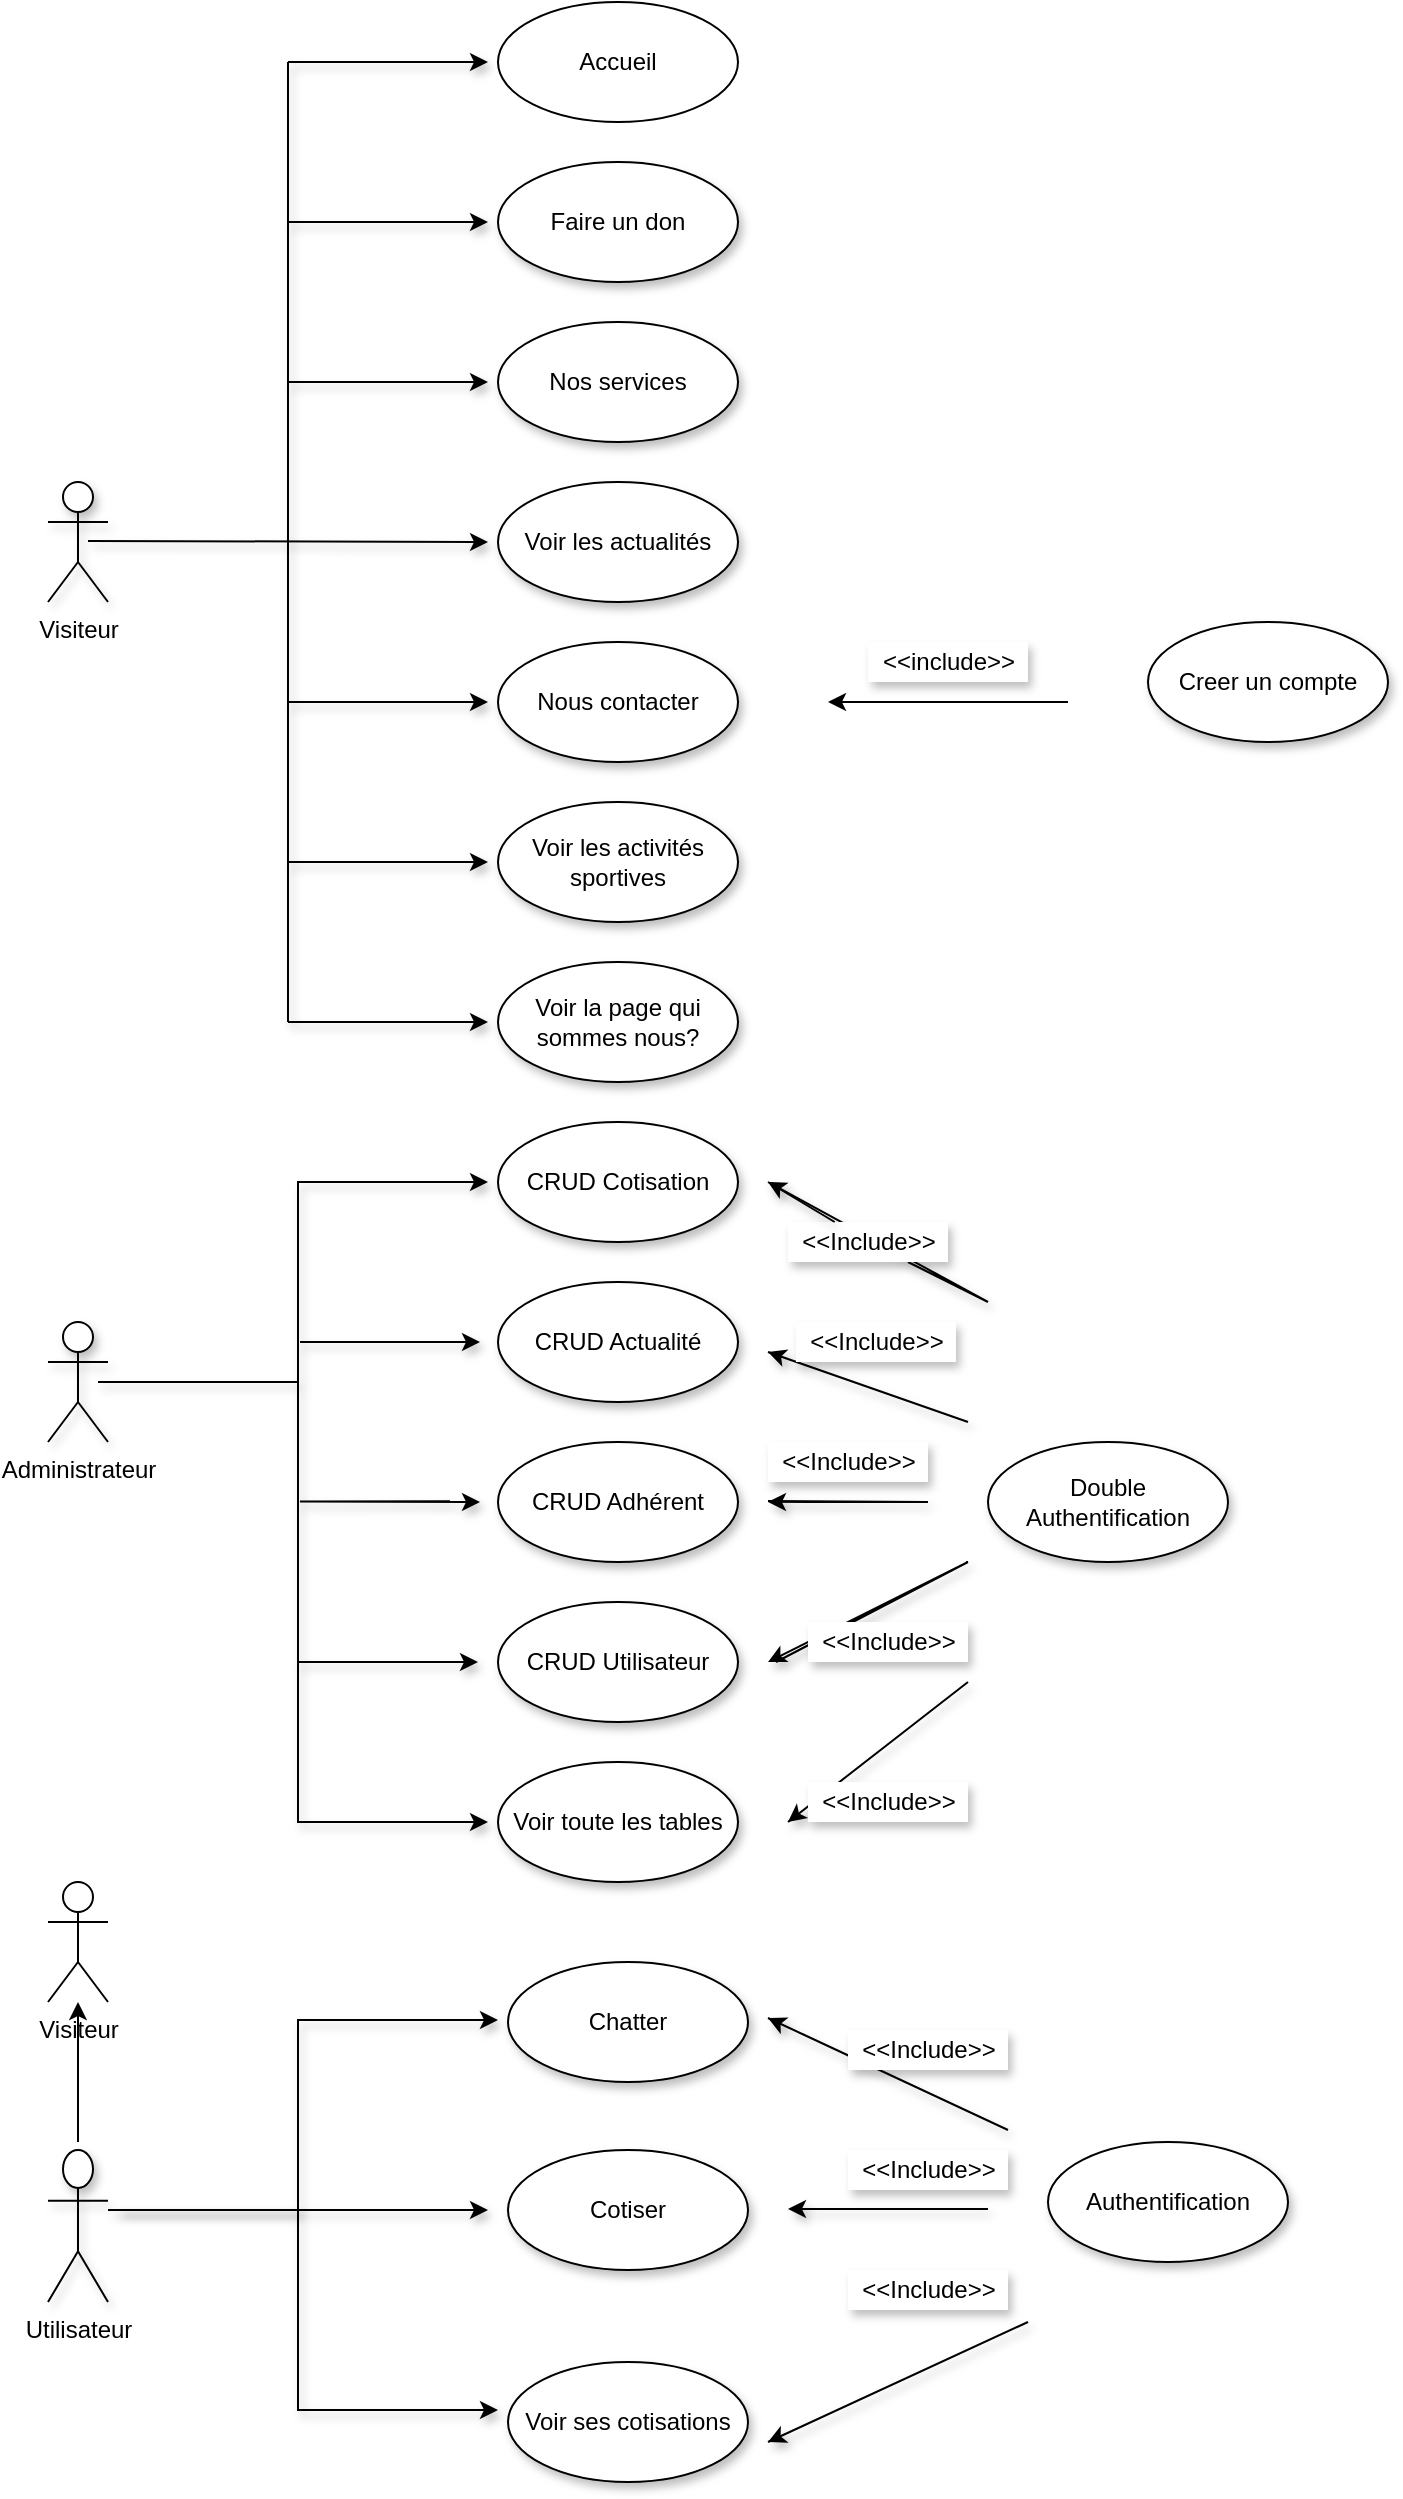 <mxfile version="16.5.1" type="device"><diagram id="dFCkiOGBs1B5Hm_tLx4y" name="Page-1"><mxGraphModel dx="1108" dy="1722" grid="1" gridSize="10" guides="1" tooltips="1" connect="1" arrows="1" fold="1" page="1" pageScale="1" pageWidth="827" pageHeight="1169" math="0" shadow="0"><root><mxCell id="0"/><mxCell id="1" parent="0"/><mxCell id="q-kr7QZOo0BDy8DHgg0N-132" value="&lt;span&gt;Accueil&lt;/span&gt;" style="ellipse;whiteSpace=wrap;html=1;fillColor=#FFFFFF;" parent="1" vertex="1"><mxGeometry x="265" y="-470" width="120" height="60" as="geometry"/></mxCell><mxCell id="q-kr7QZOo0BDy8DHgg0N-2" style="edgeStyle=orthogonalEdgeStyle;rounded=0;orthogonalLoop=1;jettySize=auto;html=1;fillColor=#FFFFFF;shadow=1;" parent="1" edge="1"><mxGeometry relative="1" as="geometry"><mxPoint x="65" y="220" as="sourcePoint"/><mxPoint x="260" y="120" as="targetPoint"/><Array as="points"><mxPoint x="165" y="220"/><mxPoint x="165" y="120"/></Array></mxGeometry></mxCell><mxCell id="q-kr7QZOo0BDy8DHgg0N-3" style="edgeStyle=orthogonalEdgeStyle;rounded=0;orthogonalLoop=1;jettySize=auto;html=1;fillColor=#FFFFFF;shadow=1;" parent="1" edge="1"><mxGeometry relative="1" as="geometry"><mxPoint x="166" y="200" as="sourcePoint"/><mxPoint x="256" y="200" as="targetPoint"/><Array as="points"><mxPoint x="256" y="199.88"/></Array></mxGeometry></mxCell><mxCell id="q-kr7QZOo0BDy8DHgg0N-4" style="edgeStyle=orthogonalEdgeStyle;rounded=0;orthogonalLoop=1;jettySize=auto;html=1;fillColor=#FFFFFF;shadow=1;" parent="1" edge="1"><mxGeometry relative="1" as="geometry"><mxPoint x="240.97" y="279.66" as="sourcePoint"/><mxPoint x="256" y="280" as="targetPoint"/><Array as="points"><mxPoint x="165.97" y="279.66"/><mxPoint x="370.97" y="279.66"/></Array></mxGeometry></mxCell><mxCell id="q-kr7QZOo0BDy8DHgg0N-5" style="edgeStyle=orthogonalEdgeStyle;rounded=0;orthogonalLoop=1;jettySize=auto;html=1;entryX=0;entryY=0.5;entryDx=0;entryDy=0;fillColor=#FFFFFF;shadow=1;" parent="1" edge="1"><mxGeometry relative="1" as="geometry"><mxPoint x="165" y="220" as="sourcePoint"/><mxPoint x="260.0" y="440" as="targetPoint"/><Array as="points"><mxPoint x="165" y="440"/></Array></mxGeometry></mxCell><mxCell id="q-kr7QZOo0BDy8DHgg0N-6" value="&lt;font style=&quot;vertical-align: inherit&quot;&gt;&lt;font style=&quot;vertical-align: inherit&quot;&gt;Administrateur&lt;/font&gt;&lt;/font&gt;" style="shape=umlActor;verticalLabelPosition=bottom;verticalAlign=top;html=1;outlineConnect=0;fillColor=#FFFFFF;shadow=1;" parent="1" vertex="1"><mxGeometry x="40" y="190" width="30" height="60" as="geometry"/></mxCell><mxCell id="q-kr7QZOo0BDy8DHgg0N-7" style="edgeStyle=orthogonalEdgeStyle;rounded=0;orthogonalLoop=1;jettySize=auto;html=1;entryX=0;entryY=0.5;entryDx=0;entryDy=0;fillColor=#FFFFFF;shadow=1;" parent="1" edge="1"><mxGeometry relative="1" as="geometry"><mxPoint x="75" y="634" as="sourcePoint"/><mxPoint x="265.0" y="539" as="targetPoint"/><Array as="points"><mxPoint x="165" y="634"/><mxPoint x="165" y="539"/></Array></mxGeometry></mxCell><mxCell id="q-kr7QZOo0BDy8DHgg0N-8" style="edgeStyle=orthogonalEdgeStyle;rounded=0;orthogonalLoop=1;jettySize=auto;html=1;fillColor=#FFFFFF;shadow=1;" parent="1" source="q-kr7QZOo0BDy8DHgg0N-10" edge="1"><mxGeometry relative="1" as="geometry"><mxPoint x="260" y="634" as="targetPoint"/><Array as="points"><mxPoint x="110" y="634"/><mxPoint x="110" y="634"/></Array></mxGeometry></mxCell><mxCell id="q-kr7QZOo0BDy8DHgg0N-9" style="edgeStyle=orthogonalEdgeStyle;rounded=0;orthogonalLoop=1;jettySize=auto;html=1;entryX=0;entryY=0.5;entryDx=0;entryDy=0;fillColor=#FFFFFF;shadow=1;" parent="1" edge="1"><mxGeometry relative="1" as="geometry"><mxPoint x="75" y="634" as="sourcePoint"/><mxPoint x="265.0" y="734" as="targetPoint"/><Array as="points"><mxPoint x="165" y="634"/><mxPoint x="165" y="734"/></Array></mxGeometry></mxCell><mxCell id="q-kr7QZOo0BDy8DHgg0N-10" value="&lt;font style=&quot;vertical-align: inherit&quot;&gt;&lt;font style=&quot;vertical-align: inherit&quot;&gt;Utilisateur&lt;/font&gt;&lt;/font&gt;" style="shape=umlActor;verticalLabelPosition=bottom;verticalAlign=top;html=1;outlineConnect=0;fillColor=#FFFFFF;shadow=1;" parent="1" vertex="1"><mxGeometry x="40" y="604" width="30" height="76" as="geometry"/></mxCell><mxCell id="q-kr7QZOo0BDy8DHgg0N-119" value="" style="endArrow=classic;html=1;rounded=0;fillColor=#FFFFFF;shadow=1;" parent="1" edge="1"><mxGeometry width="50" height="50" relative="1" as="geometry"><mxPoint x="400" y="538" as="sourcePoint"/><mxPoint x="400" y="538" as="targetPoint"/><Array as="points"><mxPoint x="520" y="594"/></Array></mxGeometry></mxCell><mxCell id="q-kr7QZOo0BDy8DHgg0N-120" value="" style="endArrow=classic;html=1;rounded=0;fillColor=#FFFFFF;shadow=1;" parent="1" edge="1"><mxGeometry width="50" height="50" relative="1" as="geometry"><mxPoint x="400" y="750" as="sourcePoint"/><mxPoint x="400" y="750" as="targetPoint"/><Array as="points"><mxPoint x="530" y="690"/></Array></mxGeometry></mxCell><mxCell id="q-kr7QZOo0BDy8DHgg0N-122" value="" style="endArrow=classic;html=1;rounded=0;fillColor=#FFFFFF;shadow=1;" parent="1" edge="1"><mxGeometry width="50" height="50" relative="1" as="geometry"><mxPoint x="510" y="633.5" as="sourcePoint"/><mxPoint x="410" y="633.5" as="targetPoint"/></mxGeometry></mxCell><mxCell id="q-kr7QZOo0BDy8DHgg0N-124" value="&amp;lt;&amp;lt;Include&amp;gt;&amp;gt;" style="text;html=1;align=center;verticalAlign=middle;resizable=0;points=[];autosize=1;strokeColor=none;fillColor=#FFFFFF;shadow=1;" parent="1" vertex="1"><mxGeometry x="440" y="544" width="80" height="20" as="geometry"/></mxCell><mxCell id="q-kr7QZOo0BDy8DHgg0N-125" value="&amp;lt;&amp;lt;Include&amp;gt;&amp;gt;" style="text;html=1;align=center;verticalAlign=middle;resizable=0;points=[];autosize=1;strokeColor=none;fillColor=#FFFFFF;shadow=1;" parent="1" vertex="1"><mxGeometry x="440" y="604" width="80" height="20" as="geometry"/></mxCell><mxCell id="q-kr7QZOo0BDy8DHgg0N-127" value="&amp;lt;&amp;lt;Include&amp;gt;&amp;gt;" style="text;html=1;align=center;verticalAlign=middle;resizable=0;points=[];autosize=1;strokeColor=none;fillColor=#FFFFFF;shadow=1;" parent="1" vertex="1"><mxGeometry x="440" y="664" width="80" height="20" as="geometry"/></mxCell><mxCell id="q-kr7QZOo0BDy8DHgg0N-141" value="&lt;span&gt;CRUD Cotisation&lt;/span&gt;" style="ellipse;whiteSpace=wrap;html=1;fillColor=#FFFFFF;shadow=1;" parent="1" vertex="1"><mxGeometry x="265" y="90" width="120" height="60" as="geometry"/></mxCell><mxCell id="q-kr7QZOo0BDy8DHgg0N-142" value="&lt;span&gt;CRUD Actualité&lt;/span&gt;" style="ellipse;whiteSpace=wrap;html=1;fillColor=#FFFFFF;shadow=1;" parent="1" vertex="1"><mxGeometry x="265" y="170" width="120" height="60" as="geometry"/></mxCell><mxCell id="q-kr7QZOo0BDy8DHgg0N-143" value="&lt;span&gt;CRUD Adhérent&lt;/span&gt;" style="ellipse;whiteSpace=wrap;html=1;fillColor=#FFFFFF;shadow=1;" parent="1" vertex="1"><mxGeometry x="265" y="250" width="120" height="60" as="geometry"/></mxCell><mxCell id="q-kr7QZOo0BDy8DHgg0N-146" value="" style="endArrow=classic;html=1;rounded=0;fillColor=#FFFFFF;shadow=1;" parent="1" edge="1"><mxGeometry width="50" height="50" relative="1" as="geometry"><mxPoint x="165" y="360" as="sourcePoint"/><mxPoint x="255" y="360" as="targetPoint"/></mxGeometry></mxCell><mxCell id="q-kr7QZOo0BDy8DHgg0N-147" value="&lt;span&gt;CRUD Utilisateur&lt;/span&gt;" style="ellipse;whiteSpace=wrap;html=1;fillColor=#FFFFFF;shadow=1;" parent="1" vertex="1"><mxGeometry x="265" y="330" width="120" height="60" as="geometry"/></mxCell><mxCell id="q-kr7QZOo0BDy8DHgg0N-149" value="Voir toute les tables" style="ellipse;whiteSpace=wrap;html=1;fillColor=#FFFFFF;shadow=1;" parent="1" vertex="1"><mxGeometry x="265" y="410" width="120" height="60" as="geometry"/></mxCell><mxCell id="q-kr7QZOo0BDy8DHgg0N-150" value="&lt;span&gt;Double Authentification&lt;/span&gt;" style="ellipse;whiteSpace=wrap;html=1;fillColor=#FFFFFF;shadow=1;" parent="1" vertex="1"><mxGeometry x="510" y="250" width="120" height="60" as="geometry"/></mxCell><mxCell id="q-kr7QZOo0BDy8DHgg0N-151" value="&lt;span&gt;Chatter&lt;/span&gt;" style="ellipse;whiteSpace=wrap;html=1;fillColor=#FFFFFF;shadow=1;" parent="1" vertex="1"><mxGeometry x="270" y="510" width="120" height="60" as="geometry"/></mxCell><mxCell id="q-kr7QZOo0BDy8DHgg0N-152" value="&lt;span&gt;Cotiser&lt;/span&gt;" style="ellipse;whiteSpace=wrap;html=1;fillColor=#FFFFFF;shadow=1;" parent="1" vertex="1"><mxGeometry x="270" y="604" width="120" height="60" as="geometry"/></mxCell><mxCell id="q-kr7QZOo0BDy8DHgg0N-153" value="&lt;span&gt;Voir ses cotisations&lt;/span&gt;" style="ellipse;whiteSpace=wrap;html=1;fillColor=#FFFFFF;shadow=1;" parent="1" vertex="1"><mxGeometry x="270" y="710" width="120" height="60" as="geometry"/></mxCell><mxCell id="q-kr7QZOo0BDy8DHgg0N-155" value="&lt;span&gt;Authentification&lt;/span&gt;" style="ellipse;whiteSpace=wrap;html=1;fillColor=#FFFFFF;shadow=1;" parent="1" vertex="1"><mxGeometry x="540" y="600" width="120" height="60" as="geometry"/></mxCell><mxCell id="q-kr7QZOo0BDy8DHgg0N-156" value="" style="endArrow=classic;html=1;rounded=0;fillColor=#FFFFFF;shadow=1;" parent="1" edge="1"><mxGeometry width="50" height="50" relative="1" as="geometry"><mxPoint x="400" y="279.5" as="sourcePoint"/><mxPoint x="400" y="280" as="targetPoint"/><Array as="points"><mxPoint x="480" y="280"/></Array></mxGeometry></mxCell><mxCell id="q-kr7QZOo0BDy8DHgg0N-157" value="" style="endArrow=classic;html=1;rounded=0;fillColor=#FFFFFF;shadow=1;" parent="1" edge="1"><mxGeometry width="50" height="50" relative="1" as="geometry"><mxPoint x="404" y="360" as="sourcePoint"/><mxPoint x="400" y="360" as="targetPoint"/><Array as="points"><mxPoint x="500" y="310"/></Array></mxGeometry></mxCell><mxCell id="q-kr7QZOo0BDy8DHgg0N-158" value="" style="endArrow=classic;html=1;rounded=0;fillColor=#FFFFFF;shadow=1;" parent="1" edge="1"><mxGeometry width="50" height="50" relative="1" as="geometry"><mxPoint x="410" y="440" as="sourcePoint"/><mxPoint x="410" y="440" as="targetPoint"/><Array as="points"><mxPoint x="500" y="370"/></Array></mxGeometry></mxCell><mxCell id="q-kr7QZOo0BDy8DHgg0N-159" value="" style="endArrow=classic;html=1;rounded=0;fillColor=#FFFFFF;shadow=1;" parent="1" edge="1"><mxGeometry width="50" height="50" relative="1" as="geometry"><mxPoint x="400" y="205" as="sourcePoint"/><mxPoint x="400" y="205" as="targetPoint"/><Array as="points"><mxPoint x="500" y="240"/></Array></mxGeometry></mxCell><mxCell id="q-kr7QZOo0BDy8DHgg0N-162" value="" style="endArrow=classic;html=1;rounded=0;fillColor=#FFFFFF;shadow=1;startArrow=none;" parent="1" edge="1" source="q-kr7QZOo0BDy8DHgg0N-176"><mxGeometry width="50" height="50" relative="1" as="geometry"><mxPoint x="400" y="120" as="sourcePoint"/><mxPoint x="400" y="120" as="targetPoint"/><Array as="points"><mxPoint x="510" y="180"/></Array></mxGeometry></mxCell><mxCell id="q-kr7QZOo0BDy8DHgg0N-177" value="&amp;lt;&amp;lt;Include&amp;gt;&amp;gt;" style="text;html=1;align=center;verticalAlign=middle;resizable=0;points=[];autosize=1;strokeColor=none;fillColor=#FFFFFF;shadow=1;" parent="1" vertex="1"><mxGeometry x="414" y="190" width="80" height="20" as="geometry"/></mxCell><mxCell id="q-kr7QZOo0BDy8DHgg0N-178" value="&amp;lt;&amp;lt;Include&amp;gt;&amp;gt;" style="text;html=1;align=center;verticalAlign=middle;resizable=0;points=[];autosize=1;strokeColor=none;fillColor=#FFFFFF;shadow=1;" parent="1" vertex="1"><mxGeometry x="400" y="250" width="80" height="20" as="geometry"/></mxCell><mxCell id="q-kr7QZOo0BDy8DHgg0N-179" value="&amp;lt;&amp;lt;Include&amp;gt;&amp;gt;" style="text;html=1;align=center;verticalAlign=middle;resizable=0;points=[];autosize=1;strokeColor=none;fillColor=#FFFFFF;shadow=1;" parent="1" vertex="1"><mxGeometry x="420" y="340" width="80" height="20" as="geometry"/></mxCell><mxCell id="q-kr7QZOo0BDy8DHgg0N-180" value="&amp;lt;&amp;lt;Include&amp;gt;&amp;gt;" style="text;html=1;align=center;verticalAlign=middle;resizable=0;points=[];autosize=1;strokeColor=none;fillColor=#FFFFFF;shadow=1;" parent="1" vertex="1"><mxGeometry x="420" y="420" width="80" height="20" as="geometry"/></mxCell><mxCell id="q-kr7QZOo0BDy8DHgg0N-83" value="" style="endArrow=classic;html=1;rounded=0;fillColor=#FFFFFF;shadow=1;" parent="1" edge="1"><mxGeometry width="50" height="50" relative="1" as="geometry"><mxPoint x="160" y="-280" as="sourcePoint"/><mxPoint x="260" y="-280" as="targetPoint"/></mxGeometry></mxCell><mxCell id="q-kr7QZOo0BDy8DHgg0N-88" value="" style="endArrow=classic;html=1;rounded=0;fillColor=#FFFFFF;shadow=1;" parent="1" edge="1"><mxGeometry width="50" height="50" relative="1" as="geometry"><mxPoint x="60" y="-200.5" as="sourcePoint"/><mxPoint x="260" y="-200" as="targetPoint"/></mxGeometry></mxCell><mxCell id="q-kr7QZOo0BDy8DHgg0N-89" value="" style="endArrow=none;html=1;rounded=0;fillColor=#FFFFFF;shadow=1;" parent="1" edge="1"><mxGeometry width="50" height="50" relative="1" as="geometry"><mxPoint x="160" y="40" as="sourcePoint"/><mxPoint x="160" y="-290" as="targetPoint"/></mxGeometry></mxCell><mxCell id="q-kr7QZOo0BDy8DHgg0N-91" value="" style="endArrow=classic;html=1;rounded=0;fillColor=#FFFFFF;shadow=1;" parent="1" edge="1"><mxGeometry width="50" height="50" relative="1" as="geometry"><mxPoint x="160" y="-120" as="sourcePoint"/><mxPoint x="260" y="-120" as="targetPoint"/></mxGeometry></mxCell><mxCell id="q-kr7QZOo0BDy8DHgg0N-95" value="" style="endArrow=classic;html=1;rounded=0;fillColor=#FFFFFF;shadow=1;" parent="1" edge="1"><mxGeometry width="50" height="50" relative="1" as="geometry"><mxPoint x="160" y="-40" as="sourcePoint"/><mxPoint x="260" y="-40" as="targetPoint"/></mxGeometry></mxCell><mxCell id="q-kr7QZOo0BDy8DHgg0N-97" value="" style="endArrow=classic;html=1;rounded=0;fillColor=#FFFFFF;shadow=1;" parent="1" edge="1"><mxGeometry width="50" height="50" relative="1" as="geometry"><mxPoint x="160" y="40" as="sourcePoint"/><mxPoint x="260" y="40" as="targetPoint"/><Array as="points"><mxPoint x="250" y="40"/></Array></mxGeometry></mxCell><mxCell id="q-kr7QZOo0BDy8DHgg0N-103" value="" style="endArrow=none;html=1;rounded=0;fillColor=#FFFFFF;shadow=1;" parent="1" edge="1"><mxGeometry width="50" height="50" relative="1" as="geometry"><mxPoint x="160" y="-290" as="sourcePoint"/><mxPoint x="160" y="-440" as="targetPoint"/></mxGeometry></mxCell><mxCell id="q-kr7QZOo0BDy8DHgg0N-105" value="" style="endArrow=classic;html=1;rounded=0;fillColor=#FFFFFF;shadow=1;" parent="1" edge="1"><mxGeometry width="50" height="50" relative="1" as="geometry"><mxPoint x="160" y="-360" as="sourcePoint"/><mxPoint x="260" y="-360" as="targetPoint"/><Array as="points"><mxPoint x="240" y="-360"/></Array></mxGeometry></mxCell><mxCell id="q-kr7QZOo0BDy8DHgg0N-108" value="" style="endArrow=classic;html=1;rounded=0;fillColor=#FFFFFF;shadow=1;" parent="1" edge="1"><mxGeometry width="50" height="50" relative="1" as="geometry"><mxPoint x="160" y="-440" as="sourcePoint"/><mxPoint x="260" y="-440" as="targetPoint"/></mxGeometry></mxCell><mxCell id="q-kr7QZOo0BDy8DHgg0N-116" value="" style="endArrow=classic;html=1;rounded=0;fillColor=#FFFFFF;shadow=1;" parent="1" edge="1"><mxGeometry width="50" height="50" relative="1" as="geometry"><mxPoint x="390" y="-130" as="sourcePoint"/><mxPoint x="390" y="-130" as="targetPoint"/></mxGeometry></mxCell><mxCell id="q-kr7QZOo0BDy8DHgg0N-118" value="&amp;lt;&amp;lt;include&amp;gt;&amp;gt;" style="text;html=1;align=center;verticalAlign=middle;resizable=0;points=[];autosize=1;strokeColor=none;fillColor=#FFFFFF;shadow=1;" parent="1" vertex="1"><mxGeometry x="450" y="-150" width="80" height="20" as="geometry"/></mxCell><mxCell id="q-kr7QZOo0BDy8DHgg0N-133" value="&lt;span&gt;Faire un don&lt;/span&gt;" style="ellipse;whiteSpace=wrap;html=1;fillColor=#FFFFFF;shadow=1;" parent="1" vertex="1"><mxGeometry x="265" y="-390" width="120" height="60" as="geometry"/></mxCell><mxCell id="q-kr7QZOo0BDy8DHgg0N-134" value="&lt;span&gt;Nos services&lt;/span&gt;" style="ellipse;whiteSpace=wrap;html=1;fillColor=#FFFFFF;shadow=1;" parent="1" vertex="1"><mxGeometry x="265" y="-310" width="120" height="60" as="geometry"/></mxCell><mxCell id="q-kr7QZOo0BDy8DHgg0N-135" value="&lt;span&gt;Voir les actualités&lt;/span&gt;" style="ellipse;whiteSpace=wrap;html=1;fillColor=#FFFFFF;shadow=1;" parent="1" vertex="1"><mxGeometry x="265" y="-230" width="120" height="60" as="geometry"/></mxCell><mxCell id="q-kr7QZOo0BDy8DHgg0N-136" value="&lt;span&gt;Nous contacter&lt;/span&gt;" style="ellipse;whiteSpace=wrap;html=1;fillColor=#FFFFFF;shadow=1;" parent="1" vertex="1"><mxGeometry x="265" y="-150" width="120" height="60" as="geometry"/></mxCell><mxCell id="q-kr7QZOo0BDy8DHgg0N-137" value="&lt;span&gt;Voir les activités sportives&lt;/span&gt;" style="ellipse;whiteSpace=wrap;html=1;fillColor=#FFFFFF;shadow=1;" parent="1" vertex="1"><mxGeometry x="265" y="-70" width="120" height="60" as="geometry"/></mxCell><mxCell id="q-kr7QZOo0BDy8DHgg0N-138" value="&lt;span&gt;Voir la page qui sommes nous?&lt;/span&gt;" style="ellipse;whiteSpace=wrap;html=1;fillColor=#FFFFFF;shadow=1;" parent="1" vertex="1"><mxGeometry x="265" y="10" width="120" height="60" as="geometry"/></mxCell><mxCell id="q-kr7QZOo0BDy8DHgg0N-139" value="&lt;span&gt;Creer un compte&lt;/span&gt;" style="ellipse;whiteSpace=wrap;html=1;fillColor=#FFFFFF;shadow=1;" parent="1" vertex="1"><mxGeometry x="590" y="-160" width="120" height="60" as="geometry"/></mxCell><mxCell id="q-kr7QZOo0BDy8DHgg0N-82" value="Visiteur" style="shape=umlActor;verticalLabelPosition=bottom;verticalAlign=top;html=1;outlineConnect=0;fillColor=#FFFFFF;shadow=1;" parent="1" vertex="1"><mxGeometry x="40" y="-230" width="30" height="60" as="geometry"/></mxCell><mxCell id="q-kr7QZOo0BDy8DHgg0N-176" value="&amp;lt;&amp;lt;Include&amp;gt;&amp;gt;" style="text;html=1;align=center;verticalAlign=middle;resizable=0;points=[];autosize=1;strokeColor=none;fillColor=#FFFFFF;shadow=1;" parent="1" vertex="1"><mxGeometry x="410" y="140" width="80" height="20" as="geometry"/></mxCell><mxCell id="62Xbb1D6G2antF2CWQcd-1" value="" style="endArrow=none;html=1;rounded=0;fillColor=#FFFFFF;shadow=1;" edge="1" parent="1" target="q-kr7QZOo0BDy8DHgg0N-176"><mxGeometry width="50" height="50" relative="1" as="geometry"><mxPoint x="400" y="120" as="sourcePoint"/><mxPoint x="400" y="120" as="targetPoint"/><Array as="points"/></mxGeometry></mxCell><mxCell id="62Xbb1D6G2antF2CWQcd-2" value="" style="endArrow=classic;html=1;rounded=0;" edge="1" parent="1"><mxGeometry width="50" height="50" relative="1" as="geometry"><mxPoint x="550" y="-120" as="sourcePoint"/><mxPoint x="430" y="-120" as="targetPoint"/></mxGeometry></mxCell><mxCell id="62Xbb1D6G2antF2CWQcd-5" value="" style="edgeStyle=orthogonalEdgeStyle;rounded=0;orthogonalLoop=1;jettySize=auto;html=1;" edge="1" parent="1"><mxGeometry relative="1" as="geometry"><mxPoint x="55" y="600" as="sourcePoint"/><mxPoint x="55" y="530" as="targetPoint"/></mxGeometry></mxCell><mxCell id="62Xbb1D6G2antF2CWQcd-4" value="Visiteur" style="shape=umlActor;verticalLabelPosition=bottom;verticalAlign=top;html=1;outlineConnect=0;" vertex="1" parent="1"><mxGeometry x="40" y="470" width="30" height="60" as="geometry"/></mxCell></root></mxGraphModel></diagram></mxfile>